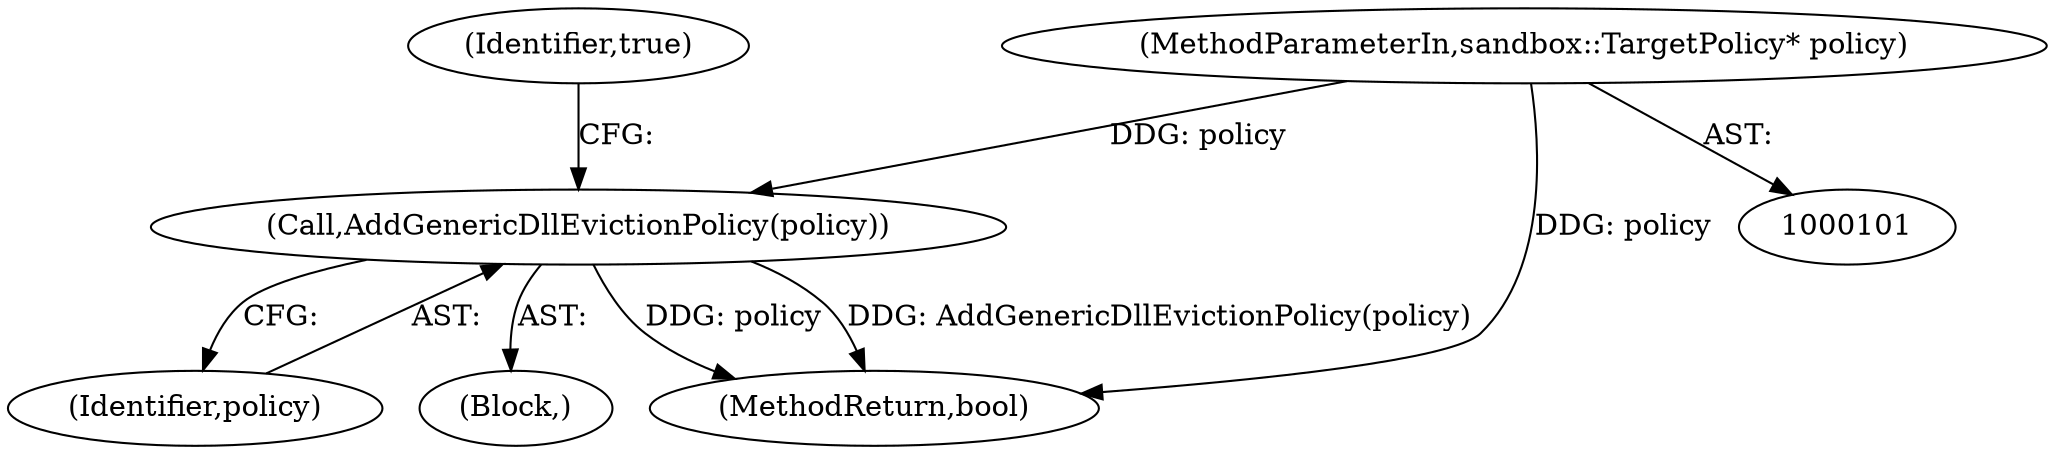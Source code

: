 digraph "0_Chrome_cd0bd79d6ebdb72183e6f0833673464cc10b3600_27@pointer" {
"1000103" [label="(MethodParameterIn,sandbox::TargetPolicy* policy)"];
"1000177" [label="(Call,AddGenericDllEvictionPolicy(policy))"];
"1000178" [label="(Identifier,policy)"];
"1000177" [label="(Call,AddGenericDllEvictionPolicy(policy))"];
"1000180" [label="(Identifier,true)"];
"1000104" [label="(Block,)"];
"1000103" [label="(MethodParameterIn,sandbox::TargetPolicy* policy)"];
"1000181" [label="(MethodReturn,bool)"];
"1000103" -> "1000101"  [label="AST: "];
"1000103" -> "1000181"  [label="DDG: policy"];
"1000103" -> "1000177"  [label="DDG: policy"];
"1000177" -> "1000104"  [label="AST: "];
"1000177" -> "1000178"  [label="CFG: "];
"1000178" -> "1000177"  [label="AST: "];
"1000180" -> "1000177"  [label="CFG: "];
"1000177" -> "1000181"  [label="DDG: policy"];
"1000177" -> "1000181"  [label="DDG: AddGenericDllEvictionPolicy(policy)"];
}
